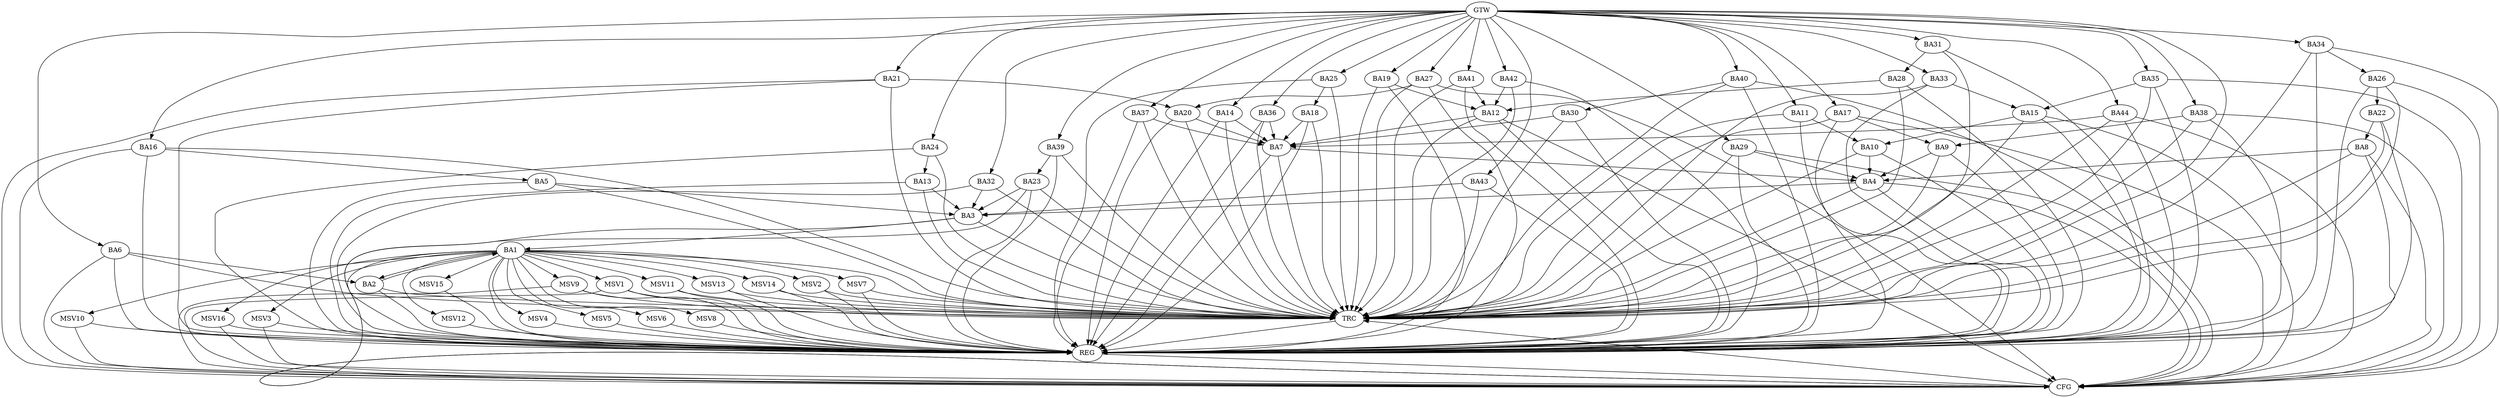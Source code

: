 strict digraph G {
  BA1 [ label="BA1" ];
  BA2 [ label="BA2" ];
  BA3 [ label="BA3" ];
  BA4 [ label="BA4" ];
  BA5 [ label="BA5" ];
  BA6 [ label="BA6" ];
  BA7 [ label="BA7" ];
  BA8 [ label="BA8" ];
  BA9 [ label="BA9" ];
  BA10 [ label="BA10" ];
  BA11 [ label="BA11" ];
  BA12 [ label="BA12" ];
  BA13 [ label="BA13" ];
  BA14 [ label="BA14" ];
  BA15 [ label="BA15" ];
  BA16 [ label="BA16" ];
  BA17 [ label="BA17" ];
  BA18 [ label="BA18" ];
  BA19 [ label="BA19" ];
  BA20 [ label="BA20" ];
  BA21 [ label="BA21" ];
  BA22 [ label="BA22" ];
  BA23 [ label="BA23" ];
  BA24 [ label="BA24" ];
  BA25 [ label="BA25" ];
  BA26 [ label="BA26" ];
  BA27 [ label="BA27" ];
  BA28 [ label="BA28" ];
  BA29 [ label="BA29" ];
  BA30 [ label="BA30" ];
  BA31 [ label="BA31" ];
  BA32 [ label="BA32" ];
  BA33 [ label="BA33" ];
  BA34 [ label="BA34" ];
  BA35 [ label="BA35" ];
  BA36 [ label="BA36" ];
  BA37 [ label="BA37" ];
  BA38 [ label="BA38" ];
  BA39 [ label="BA39" ];
  BA40 [ label="BA40" ];
  BA41 [ label="BA41" ];
  BA42 [ label="BA42" ];
  BA43 [ label="BA43" ];
  BA44 [ label="BA44" ];
  GTW [ label="GTW" ];
  REG [ label="REG" ];
  CFG [ label="CFG" ];
  TRC [ label="TRC" ];
  MSV1 [ label="MSV1" ];
  MSV2 [ label="MSV2" ];
  MSV3 [ label="MSV3" ];
  MSV4 [ label="MSV4" ];
  MSV5 [ label="MSV5" ];
  MSV6 [ label="MSV6" ];
  MSV7 [ label="MSV7" ];
  MSV8 [ label="MSV8" ];
  MSV9 [ label="MSV9" ];
  MSV10 [ label="MSV10" ];
  MSV11 [ label="MSV11" ];
  MSV12 [ label="MSV12" ];
  MSV13 [ label="MSV13" ];
  MSV14 [ label="MSV14" ];
  MSV15 [ label="MSV15" ];
  MSV16 [ label="MSV16" ];
  BA1 -> BA2;
  BA2 -> BA1;
  BA3 -> BA1;
  BA4 -> BA3;
  BA5 -> BA3;
  BA6 -> BA2;
  BA7 -> BA4;
  BA8 -> BA4;
  BA9 -> BA4;
  BA10 -> BA4;
  BA11 -> BA10;
  BA12 -> BA7;
  BA13 -> BA3;
  BA14 -> BA7;
  BA15 -> BA10;
  BA16 -> BA5;
  BA17 -> BA9;
  BA18 -> BA7;
  BA19 -> BA12;
  BA20 -> BA7;
  BA21 -> BA20;
  BA22 -> BA8;
  BA23 -> BA3;
  BA24 -> BA13;
  BA25 -> BA18;
  BA26 -> BA22;
  BA27 -> BA20;
  BA28 -> BA12;
  BA29 -> BA4;
  BA30 -> BA7;
  BA31 -> BA28;
  BA32 -> BA3;
  BA33 -> BA15;
  BA34 -> BA26;
  BA35 -> BA15;
  BA36 -> BA7;
  BA37 -> BA7;
  BA38 -> BA9;
  BA39 -> BA23;
  BA40 -> BA30;
  BA41 -> BA12;
  BA42 -> BA12;
  BA43 -> BA3;
  BA44 -> BA7;
  GTW -> BA6;
  GTW -> BA11;
  GTW -> BA14;
  GTW -> BA16;
  GTW -> BA17;
  GTW -> BA19;
  GTW -> BA21;
  GTW -> BA24;
  GTW -> BA25;
  GTW -> BA27;
  GTW -> BA29;
  GTW -> BA31;
  GTW -> BA32;
  GTW -> BA33;
  GTW -> BA34;
  GTW -> BA35;
  GTW -> BA36;
  GTW -> BA37;
  GTW -> BA38;
  GTW -> BA39;
  GTW -> BA40;
  GTW -> BA41;
  GTW -> BA42;
  GTW -> BA43;
  GTW -> BA44;
  BA1 -> REG;
  BA2 -> REG;
  BA3 -> REG;
  BA4 -> REG;
  BA5 -> REG;
  BA6 -> REG;
  BA7 -> REG;
  BA8 -> REG;
  BA9 -> REG;
  BA10 -> REG;
  BA11 -> REG;
  BA12 -> REG;
  BA13 -> REG;
  BA14 -> REG;
  BA15 -> REG;
  BA16 -> REG;
  BA17 -> REG;
  BA18 -> REG;
  BA19 -> REG;
  BA20 -> REG;
  BA21 -> REG;
  BA22 -> REG;
  BA23 -> REG;
  BA24 -> REG;
  BA25 -> REG;
  BA26 -> REG;
  BA27 -> REG;
  BA28 -> REG;
  BA29 -> REG;
  BA30 -> REG;
  BA31 -> REG;
  BA32 -> REG;
  BA33 -> REG;
  BA34 -> REG;
  BA35 -> REG;
  BA36 -> REG;
  BA37 -> REG;
  BA38 -> REG;
  BA39 -> REG;
  BA40 -> REG;
  BA41 -> REG;
  BA42 -> REG;
  BA43 -> REG;
  BA44 -> REG;
  BA38 -> CFG;
  BA40 -> CFG;
  BA6 -> CFG;
  BA29 -> CFG;
  BA17 -> CFG;
  BA27 -> CFG;
  BA26 -> CFG;
  BA4 -> CFG;
  BA21 -> CFG;
  BA1 -> CFG;
  BA16 -> CFG;
  BA34 -> CFG;
  BA12 -> CFG;
  BA44 -> CFG;
  BA8 -> CFG;
  BA35 -> CFG;
  BA15 -> CFG;
  BA23 -> CFG;
  REG -> CFG;
  BA1 -> TRC;
  BA2 -> TRC;
  BA3 -> TRC;
  BA4 -> TRC;
  BA5 -> TRC;
  BA6 -> TRC;
  BA7 -> TRC;
  BA8 -> TRC;
  BA9 -> TRC;
  BA10 -> TRC;
  BA11 -> TRC;
  BA12 -> TRC;
  BA13 -> TRC;
  BA14 -> TRC;
  BA15 -> TRC;
  BA16 -> TRC;
  BA17 -> TRC;
  BA18 -> TRC;
  BA19 -> TRC;
  BA20 -> TRC;
  BA21 -> TRC;
  BA22 -> TRC;
  BA23 -> TRC;
  BA24 -> TRC;
  BA25 -> TRC;
  BA26 -> TRC;
  BA27 -> TRC;
  BA28 -> TRC;
  BA29 -> TRC;
  BA30 -> TRC;
  BA31 -> TRC;
  BA32 -> TRC;
  BA33 -> TRC;
  BA34 -> TRC;
  BA35 -> TRC;
  BA36 -> TRC;
  BA37 -> TRC;
  BA38 -> TRC;
  BA39 -> TRC;
  BA40 -> TRC;
  BA41 -> TRC;
  BA42 -> TRC;
  BA43 -> TRC;
  BA44 -> TRC;
  GTW -> TRC;
  CFG -> TRC;
  TRC -> REG;
  BA1 -> MSV1;
  BA1 -> MSV2;
  BA1 -> MSV3;
  MSV1 -> REG;
  MSV1 -> TRC;
  MSV1 -> CFG;
  MSV2 -> REG;
  MSV2 -> TRC;
  MSV3 -> REG;
  MSV3 -> CFG;
  BA1 -> MSV4;
  BA1 -> MSV5;
  MSV4 -> REG;
  MSV5 -> REG;
  BA1 -> MSV6;
  MSV6 -> REG;
  BA1 -> MSV7;
  BA1 -> MSV8;
  MSV7 -> REG;
  MSV7 -> TRC;
  MSV8 -> REG;
  BA1 -> MSV9;
  BA1 -> MSV10;
  BA1 -> MSV11;
  MSV9 -> REG;
  MSV9 -> TRC;
  MSV9 -> CFG;
  MSV10 -> REG;
  MSV10 -> CFG;
  MSV11 -> REG;
  MSV11 -> TRC;
  BA1 -> MSV12;
  MSV12 -> REG;
  BA1 -> MSV13;
  MSV13 -> REG;
  MSV13 -> TRC;
  BA1 -> MSV14;
  MSV14 -> REG;
  MSV14 -> TRC;
  BA1 -> MSV15;
  MSV15 -> REG;
  BA1 -> MSV16;
  MSV16 -> REG;
  MSV16 -> CFG;
}

